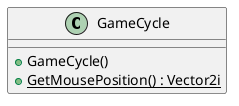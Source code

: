 @startuml
class GameCycle {
    + GameCycle()
    + {static} GetMousePosition() : Vector2i
}
@enduml
